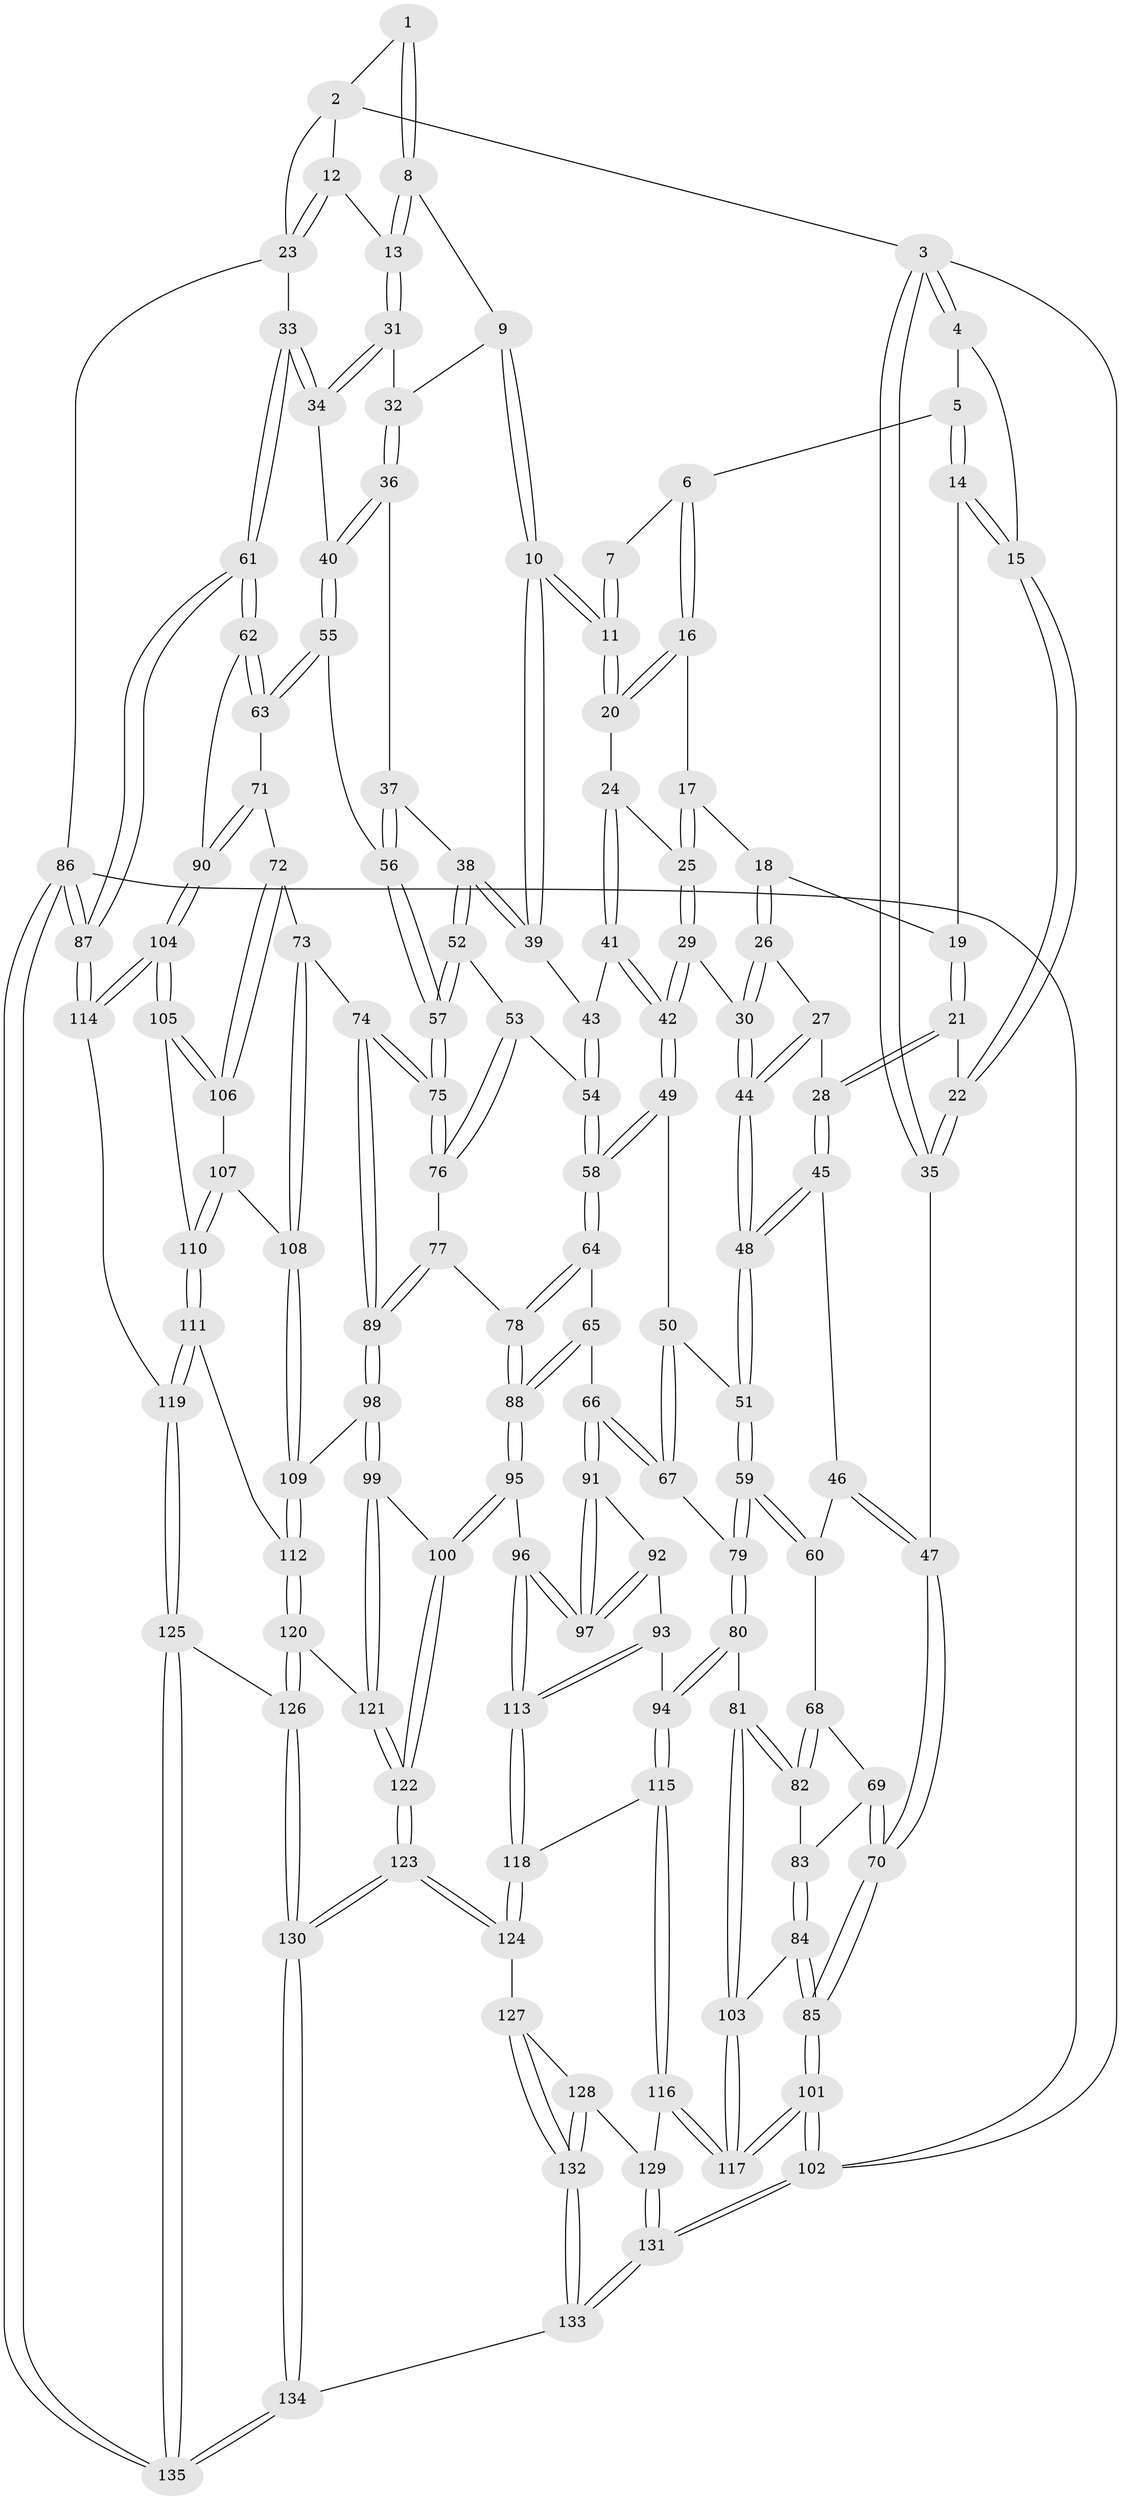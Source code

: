 // coarse degree distribution, {4: 0.46296296296296297, 2: 0.018518518518518517, 3: 0.18518518518518517, 5: 0.2037037037037037, 7: 0.037037037037037035, 6: 0.05555555555555555, 8: 0.018518518518518517, 9: 0.018518518518518517}
// Generated by graph-tools (version 1.1) at 2025/05/03/04/25 22:05:37]
// undirected, 135 vertices, 334 edges
graph export_dot {
graph [start="1"]
  node [color=gray90,style=filled];
  1 [pos="+0.7196541966409743+0"];
  2 [pos="+0.8057624251118058+0"];
  3 [pos="+0+0"];
  4 [pos="+0+0"];
  5 [pos="+0.12030106914137954+0"];
  6 [pos="+0.4282538771456107+0"];
  7 [pos="+0.5967783222221746+0"];
  8 [pos="+0.7171802342395805+0.11548088023863935"];
  9 [pos="+0.7117204444193067+0.13006820317144283"];
  10 [pos="+0.5814454573715783+0.21689208917542707"];
  11 [pos="+0.5764501260518924+0.21348052732418962"];
  12 [pos="+0.9052133474719067+0.12194898704951608"];
  13 [pos="+0.8776073691437126+0.1585301307076871"];
  14 [pos="+0.18321130076735895+0.09988481279896112"];
  15 [pos="+0.07572852455278198+0.1700074037406535"];
  16 [pos="+0.4175922866985753+0"];
  17 [pos="+0.3625775871699399+0.1068395585901326"];
  18 [pos="+0.2189094558103276+0.13691962619180262"];
  19 [pos="+0.1986385072879393+0.11858450610426761"];
  20 [pos="+0.5415836986608075+0.20160118528052573"];
  21 [pos="+0.10045675071336324+0.25712472706925876"];
  22 [pos="+0.052531155052735416+0.21997230741256893"];
  23 [pos="+1+0.2018167178540809"];
  24 [pos="+0.5055787053038694+0.2125391031366062"];
  25 [pos="+0.36987254805430203+0.1907301417829202"];
  26 [pos="+0.22882837148246618+0.21936614645603822"];
  27 [pos="+0.13591475056199404+0.2610058586299798"];
  28 [pos="+0.10865951190532704+0.2653118300525225"];
  29 [pos="+0.33106991162102806+0.27336959364452773"];
  30 [pos="+0.3101485573596724+0.275103112097212"];
  31 [pos="+0.8713977581694355+0.19726207949564878"];
  32 [pos="+0.7598700899129194+0.22211589094108247"];
  33 [pos="+1+0.3152323508074121"];
  34 [pos="+0.9162416876267092+0.3144868409653262"];
  35 [pos="+0+0.22960936697710843"];
  36 [pos="+0.756791010580513+0.24699964245518646"];
  37 [pos="+0.6289173483054075+0.3020430543422318"];
  38 [pos="+0.6072074993116583+0.2924867061099811"];
  39 [pos="+0.5993991487658079+0.28352868926604835"];
  40 [pos="+0.8322379926140384+0.37088230277818685"];
  41 [pos="+0.4158541117378637+0.3233583867030419"];
  42 [pos="+0.3925318597882871+0.33470753562743055"];
  43 [pos="+0.5295646383657989+0.32047744017097657"];
  44 [pos="+0.2466103471923306+0.34268918761322076"];
  45 [pos="+0.1085441271202919+0.2763082797991205"];
  46 [pos="+0.06064077483470442+0.3804496425845391"];
  47 [pos="+0+0.3244450618390285"];
  48 [pos="+0.20938561092660896+0.4200096885423948"];
  49 [pos="+0.400265801045541+0.398568240222829"];
  50 [pos="+0.3692465659542983+0.4156530662053264"];
  51 [pos="+0.20800293718617988+0.4349846625668744"];
  52 [pos="+0.5661802036197117+0.42622768541085887"];
  53 [pos="+0.48578788577255+0.4446113610457953"];
  54 [pos="+0.48037633686917086+0.44405779332796624"];
  55 [pos="+0.8221114441730253+0.3876947225597558"];
  56 [pos="+0.7227170732386649+0.4013376520374298"];
  57 [pos="+0.6572675007874328+0.49121193110564026"];
  58 [pos="+0.4544483339367561+0.4484225600193889"];
  59 [pos="+0.19429560085172845+0.45948377269839863"];
  60 [pos="+0.09317668592617694+0.4345268620020686"];
  61 [pos="+1+0.5455286368827437"];
  62 [pos="+0.9852229698288152+0.5716828899012234"];
  63 [pos="+0.823260958808989+0.39100426001626504"];
  64 [pos="+0.44282300046262896+0.5031618125690303"];
  65 [pos="+0.384289554299422+0.548113341138706"];
  66 [pos="+0.3210551875514751+0.5479361308705587"];
  67 [pos="+0.31133459455496393+0.5392176272864626"];
  68 [pos="+0.028568023202376877+0.4906777021503584"];
  69 [pos="+0+0.4988360507938488"];
  70 [pos="+0+0.5010053118728279"];
  71 [pos="+0.7936392972320399+0.5509758069434428"];
  72 [pos="+0.7589998973103025+0.5711888557095836"];
  73 [pos="+0.7153305331517198+0.5750495004347331"];
  74 [pos="+0.6627192416200808+0.5551158402028329"];
  75 [pos="+0.6557601513241849+0.5260495604949389"];
  76 [pos="+0.5471102411826162+0.5150463131569933"];
  77 [pos="+0.5168383815482477+0.5696198058550236"];
  78 [pos="+0.48720429576795576+0.5690988030173477"];
  79 [pos="+0.2031950677839807+0.5030904451112107"];
  80 [pos="+0.15515066126784297+0.6068434285581729"];
  81 [pos="+0.14731021322164312+0.6098888975040017"];
  82 [pos="+0.10109936363442633+0.5710895310310732"];
  83 [pos="+0.028535554401551304+0.5570025576621946"];
  84 [pos="+0.030553298806617578+0.6552470875338093"];
  85 [pos="+0+0.6315437414698855"];
  86 [pos="+1+1"];
  87 [pos="+1+0.9108703970229598"];
  88 [pos="+0.43471521942131985+0.6978825079149539"];
  89 [pos="+0.6093953756006922+0.6187262017517016"];
  90 [pos="+0.9484445689247432+0.5953483709299149"];
  91 [pos="+0.31765314422610264+0.5968511457454505"];
  92 [pos="+0.2745517106738349+0.6329906268727584"];
  93 [pos="+0.24140897327035227+0.6535113979481888"];
  94 [pos="+0.20399234759615092+0.6470208783890109"];
  95 [pos="+0.4347043920788314+0.6980381195063958"];
  96 [pos="+0.39636724852891536+0.7066369700920088"];
  97 [pos="+0.37731214152603865+0.6826605608050667"];
  98 [pos="+0.6090099669058462+0.6202366309514965"];
  99 [pos="+0.4887201122205883+0.7222447321781119"];
  100 [pos="+0.480050315648947+0.7222409170506782"];
  101 [pos="+0+1"];
  102 [pos="+0+1"];
  103 [pos="+0.07857209027801279+0.666571807495123"];
  104 [pos="+0.8937564854072447+0.6773232011075254"];
  105 [pos="+0.8836512751004799+0.6759681569565961"];
  106 [pos="+0.8106586988135462+0.6547729847016593"];
  107 [pos="+0.769317048693291+0.6788349851250649"];
  108 [pos="+0.7302968033842213+0.6546934481635216"];
  109 [pos="+0.673853507173554+0.7361609708071502"];
  110 [pos="+0.7656189322198445+0.7239064982892044"];
  111 [pos="+0.7479298752086746+0.7651841520032291"];
  112 [pos="+0.6755853230093037+0.7482783057255803"];
  113 [pos="+0.34354143877980015+0.7422101533289696"];
  114 [pos="+0.8954733968868197+0.7921820061675421"];
  115 [pos="+0.21181235578324775+0.7591416700740364"];
  116 [pos="+0.12943654879211652+0.8222498766025711"];
  117 [pos="+0.09429168872347948+0.8176470547234578"];
  118 [pos="+0.32468493331827397+0.7737025158006738"];
  119 [pos="+0.8280172482140706+0.8410007202152479"];
  120 [pos="+0.6129092364702838+0.8073847107734394"];
  121 [pos="+0.5842638949780515+0.7891629994440151"];
  122 [pos="+0.4555889340380786+0.8740438060761822"];
  123 [pos="+0.44619146441075164+0.9190364453672252"];
  124 [pos="+0.324185924552575+0.8273019243173377"];
  125 [pos="+0.8120526128417956+0.8919242857743868"];
  126 [pos="+0.6170651012611137+0.8980603946590656"];
  127 [pos="+0.2838525307008091+0.8648012904887423"];
  128 [pos="+0.18841494715224702+0.8574525169700346"];
  129 [pos="+0.15769945462286886+0.8450559949646721"];
  130 [pos="+0.5073142599116964+1"];
  131 [pos="+0.197381487683374+1"];
  132 [pos="+0.27434604612953567+1"];
  133 [pos="+0.28037757903534766+1"];
  134 [pos="+0.4987385299981874+1"];
  135 [pos="+0.9609914917481172+1"];
  1 -- 2;
  1 -- 8;
  1 -- 8;
  2 -- 3;
  2 -- 12;
  2 -- 23;
  3 -- 4;
  3 -- 4;
  3 -- 35;
  3 -- 35;
  3 -- 102;
  4 -- 5;
  4 -- 15;
  5 -- 6;
  5 -- 14;
  5 -- 14;
  6 -- 7;
  6 -- 16;
  6 -- 16;
  7 -- 11;
  7 -- 11;
  8 -- 9;
  8 -- 13;
  8 -- 13;
  9 -- 10;
  9 -- 10;
  9 -- 32;
  10 -- 11;
  10 -- 11;
  10 -- 39;
  10 -- 39;
  11 -- 20;
  11 -- 20;
  12 -- 13;
  12 -- 23;
  12 -- 23;
  13 -- 31;
  13 -- 31;
  14 -- 15;
  14 -- 15;
  14 -- 19;
  15 -- 22;
  15 -- 22;
  16 -- 17;
  16 -- 20;
  16 -- 20;
  17 -- 18;
  17 -- 25;
  17 -- 25;
  18 -- 19;
  18 -- 26;
  18 -- 26;
  19 -- 21;
  19 -- 21;
  20 -- 24;
  21 -- 22;
  21 -- 28;
  21 -- 28;
  22 -- 35;
  22 -- 35;
  23 -- 33;
  23 -- 86;
  24 -- 25;
  24 -- 41;
  24 -- 41;
  25 -- 29;
  25 -- 29;
  26 -- 27;
  26 -- 30;
  26 -- 30;
  27 -- 28;
  27 -- 44;
  27 -- 44;
  28 -- 45;
  28 -- 45;
  29 -- 30;
  29 -- 42;
  29 -- 42;
  30 -- 44;
  30 -- 44;
  31 -- 32;
  31 -- 34;
  31 -- 34;
  32 -- 36;
  32 -- 36;
  33 -- 34;
  33 -- 34;
  33 -- 61;
  33 -- 61;
  34 -- 40;
  35 -- 47;
  36 -- 37;
  36 -- 40;
  36 -- 40;
  37 -- 38;
  37 -- 56;
  37 -- 56;
  38 -- 39;
  38 -- 39;
  38 -- 52;
  38 -- 52;
  39 -- 43;
  40 -- 55;
  40 -- 55;
  41 -- 42;
  41 -- 42;
  41 -- 43;
  42 -- 49;
  42 -- 49;
  43 -- 54;
  43 -- 54;
  44 -- 48;
  44 -- 48;
  45 -- 46;
  45 -- 48;
  45 -- 48;
  46 -- 47;
  46 -- 47;
  46 -- 60;
  47 -- 70;
  47 -- 70;
  48 -- 51;
  48 -- 51;
  49 -- 50;
  49 -- 58;
  49 -- 58;
  50 -- 51;
  50 -- 67;
  50 -- 67;
  51 -- 59;
  51 -- 59;
  52 -- 53;
  52 -- 57;
  52 -- 57;
  53 -- 54;
  53 -- 76;
  53 -- 76;
  54 -- 58;
  54 -- 58;
  55 -- 56;
  55 -- 63;
  55 -- 63;
  56 -- 57;
  56 -- 57;
  57 -- 75;
  57 -- 75;
  58 -- 64;
  58 -- 64;
  59 -- 60;
  59 -- 60;
  59 -- 79;
  59 -- 79;
  60 -- 68;
  61 -- 62;
  61 -- 62;
  61 -- 87;
  61 -- 87;
  62 -- 63;
  62 -- 63;
  62 -- 90;
  63 -- 71;
  64 -- 65;
  64 -- 78;
  64 -- 78;
  65 -- 66;
  65 -- 88;
  65 -- 88;
  66 -- 67;
  66 -- 67;
  66 -- 91;
  66 -- 91;
  67 -- 79;
  68 -- 69;
  68 -- 82;
  68 -- 82;
  69 -- 70;
  69 -- 70;
  69 -- 83;
  70 -- 85;
  70 -- 85;
  71 -- 72;
  71 -- 90;
  71 -- 90;
  72 -- 73;
  72 -- 106;
  72 -- 106;
  73 -- 74;
  73 -- 108;
  73 -- 108;
  74 -- 75;
  74 -- 75;
  74 -- 89;
  74 -- 89;
  75 -- 76;
  75 -- 76;
  76 -- 77;
  77 -- 78;
  77 -- 89;
  77 -- 89;
  78 -- 88;
  78 -- 88;
  79 -- 80;
  79 -- 80;
  80 -- 81;
  80 -- 94;
  80 -- 94;
  81 -- 82;
  81 -- 82;
  81 -- 103;
  81 -- 103;
  82 -- 83;
  83 -- 84;
  83 -- 84;
  84 -- 85;
  84 -- 85;
  84 -- 103;
  85 -- 101;
  85 -- 101;
  86 -- 87;
  86 -- 87;
  86 -- 135;
  86 -- 135;
  86 -- 102;
  87 -- 114;
  87 -- 114;
  88 -- 95;
  88 -- 95;
  89 -- 98;
  89 -- 98;
  90 -- 104;
  90 -- 104;
  91 -- 92;
  91 -- 97;
  91 -- 97;
  92 -- 93;
  92 -- 97;
  92 -- 97;
  93 -- 94;
  93 -- 113;
  93 -- 113;
  94 -- 115;
  94 -- 115;
  95 -- 96;
  95 -- 100;
  95 -- 100;
  96 -- 97;
  96 -- 97;
  96 -- 113;
  96 -- 113;
  98 -- 99;
  98 -- 99;
  98 -- 109;
  99 -- 100;
  99 -- 121;
  99 -- 121;
  100 -- 122;
  100 -- 122;
  101 -- 102;
  101 -- 102;
  101 -- 117;
  101 -- 117;
  102 -- 131;
  102 -- 131;
  103 -- 117;
  103 -- 117;
  104 -- 105;
  104 -- 105;
  104 -- 114;
  104 -- 114;
  105 -- 106;
  105 -- 106;
  105 -- 110;
  106 -- 107;
  107 -- 108;
  107 -- 110;
  107 -- 110;
  108 -- 109;
  108 -- 109;
  109 -- 112;
  109 -- 112;
  110 -- 111;
  110 -- 111;
  111 -- 112;
  111 -- 119;
  111 -- 119;
  112 -- 120;
  112 -- 120;
  113 -- 118;
  113 -- 118;
  114 -- 119;
  115 -- 116;
  115 -- 116;
  115 -- 118;
  116 -- 117;
  116 -- 117;
  116 -- 129;
  118 -- 124;
  118 -- 124;
  119 -- 125;
  119 -- 125;
  120 -- 121;
  120 -- 126;
  120 -- 126;
  121 -- 122;
  121 -- 122;
  122 -- 123;
  122 -- 123;
  123 -- 124;
  123 -- 124;
  123 -- 130;
  123 -- 130;
  124 -- 127;
  125 -- 126;
  125 -- 135;
  125 -- 135;
  126 -- 130;
  126 -- 130;
  127 -- 128;
  127 -- 132;
  127 -- 132;
  128 -- 129;
  128 -- 132;
  128 -- 132;
  129 -- 131;
  129 -- 131;
  130 -- 134;
  130 -- 134;
  131 -- 133;
  131 -- 133;
  132 -- 133;
  132 -- 133;
  133 -- 134;
  134 -- 135;
  134 -- 135;
}

